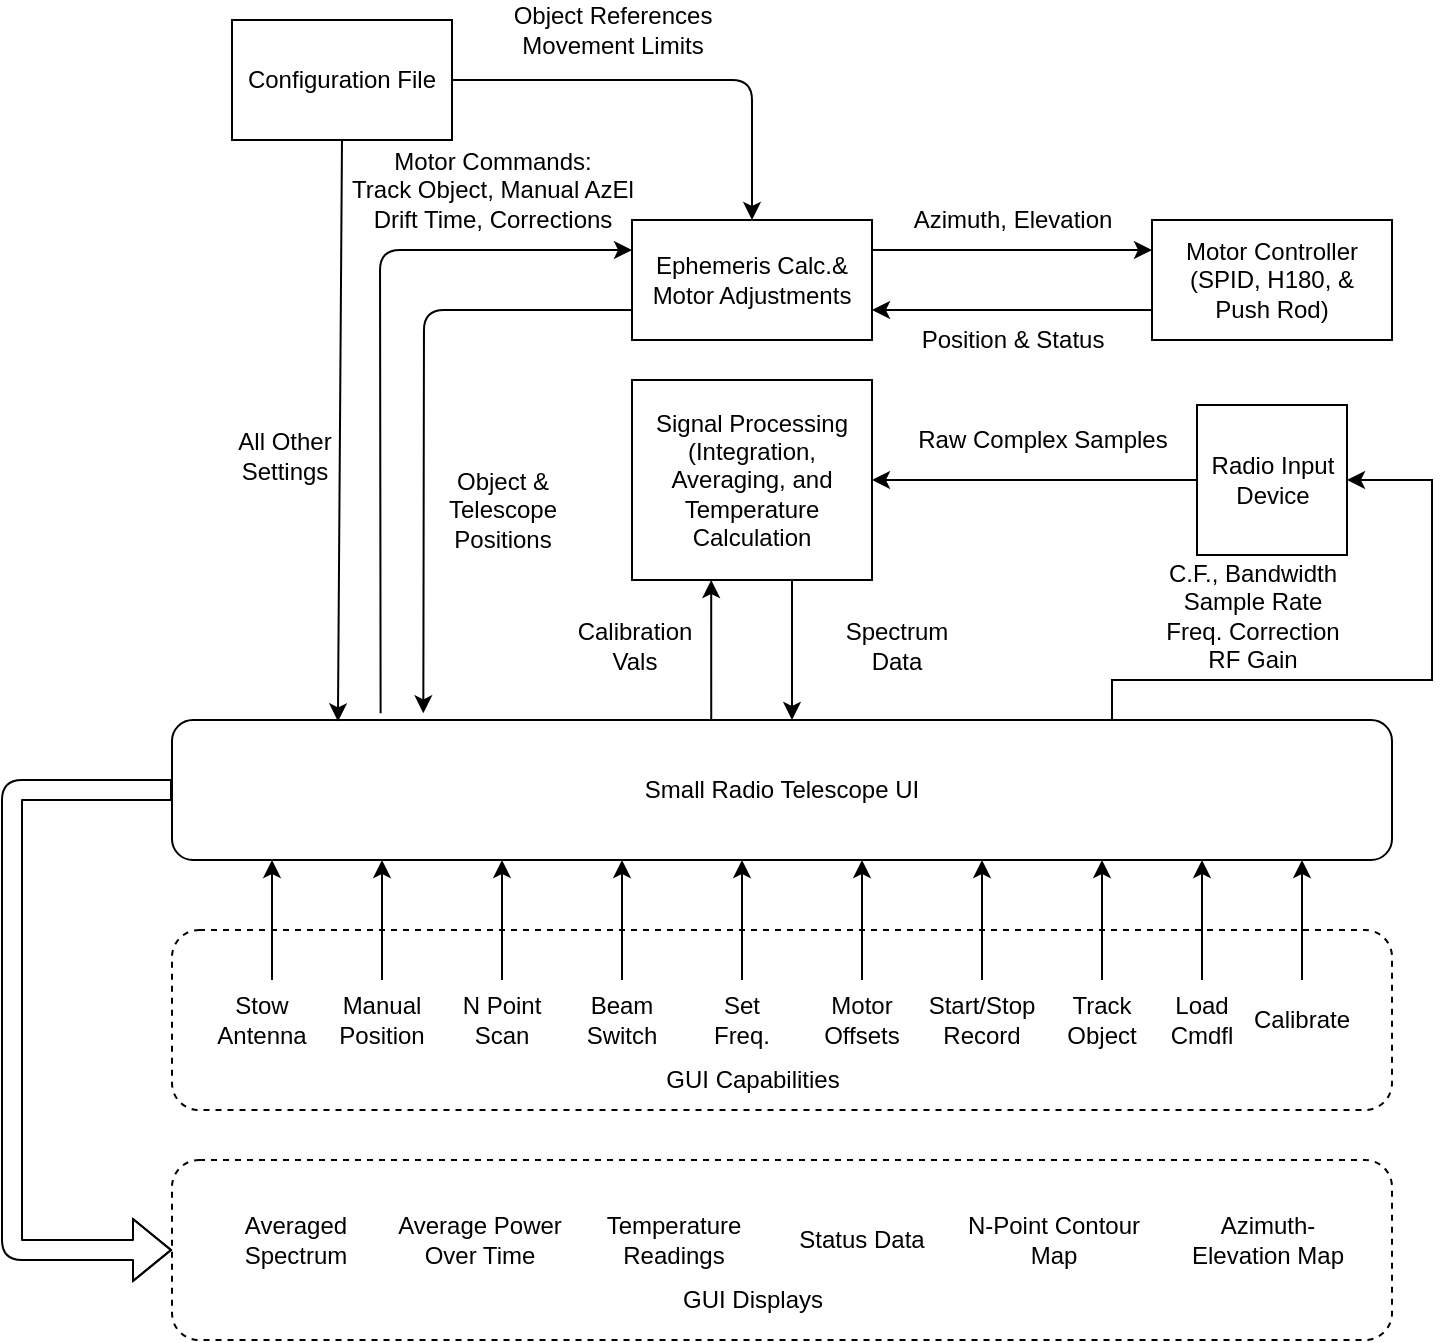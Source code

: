 <mxfile version="13.3.1" type="onedrive"><diagram name="Page-1" id="9f46799a-70d6-7492-0946-bef42562c5a5"><mxGraphModel dx="1323" dy="559" grid="1" gridSize="10" guides="1" tooltips="1" connect="1" arrows="1" fold="1" page="1" pageScale="1" pageWidth="1100" pageHeight="850" background="#ffffff" math="0" shadow="0"><root><mxCell id="0"/><mxCell id="1" parent="0"/><mxCell id="YJA4ovF1w-yik0ZoeH3y-1" value="" style="group" vertex="1" connectable="0" parent="1"><mxGeometry x="195" y="90" width="710" height="670" as="geometry"/></mxCell><mxCell id="gK2qt583b-ylBV4D7qWn-1" value="Configuration File" style="rounded=0;whiteSpace=wrap;html=1;" parent="YJA4ovF1w-yik0ZoeH3y-1" vertex="1"><mxGeometry x="110" y="10" width="110" height="60" as="geometry"/></mxCell><mxCell id="gK2qt583b-ylBV4D7qWn-2" value="Ephemeris Calc.&amp;amp; Motor Adjustments" style="rounded=0;whiteSpace=wrap;html=1;" parent="YJA4ovF1w-yik0ZoeH3y-1" vertex="1"><mxGeometry x="310" y="110" width="120" height="60" as="geometry"/></mxCell><mxCell id="gK2qt583b-ylBV4D7qWn-3" value="Motor Controller&lt;br&gt;(SPID, H180, &amp;amp;&lt;br&gt;Push Rod)" style="rounded=0;whiteSpace=wrap;html=1;align=center;" parent="YJA4ovF1w-yik0ZoeH3y-1" vertex="1"><mxGeometry x="570" y="110" width="120" height="60" as="geometry"/></mxCell><mxCell id="gK2qt583b-ylBV4D7qWn-4" value="" style="endArrow=classic;html=1;exitX=1;exitY=0.5;exitDx=0;exitDy=0;" parent="YJA4ovF1w-yik0ZoeH3y-1" source="gK2qt583b-ylBV4D7qWn-1" edge="1"><mxGeometry width="50" height="50" relative="1" as="geometry"><mxPoint x="590" y="290" as="sourcePoint"/><mxPoint x="370" y="110" as="targetPoint"/><Array as="points"><mxPoint x="370" y="40"/></Array></mxGeometry></mxCell><mxCell id="gK2qt583b-ylBV4D7qWn-5" value="Object References&lt;br&gt;Movement Limits" style="text;html=1;align=center;verticalAlign=middle;resizable=0;points=[];autosize=1;" parent="YJA4ovF1w-yik0ZoeH3y-1" vertex="1"><mxGeometry x="240" width="120" height="30" as="geometry"/></mxCell><mxCell id="gK2qt583b-ylBV4D7qWn-6" value="" style="endArrow=classic;html=1;exitX=1;exitY=0.25;exitDx=0;exitDy=0;entryX=0;entryY=0.25;entryDx=0;entryDy=0;" parent="YJA4ovF1w-yik0ZoeH3y-1" source="gK2qt583b-ylBV4D7qWn-2" target="gK2qt583b-ylBV4D7qWn-3" edge="1"><mxGeometry width="50" height="50" relative="1" as="geometry"><mxPoint x="510" y="250" as="sourcePoint"/><mxPoint x="560" y="200" as="targetPoint"/></mxGeometry></mxCell><mxCell id="gK2qt583b-ylBV4D7qWn-7" value="" style="endArrow=classic;html=1;exitX=0;exitY=0.75;exitDx=0;exitDy=0;entryX=1;entryY=0.75;entryDx=0;entryDy=0;" parent="YJA4ovF1w-yik0ZoeH3y-1" source="gK2qt583b-ylBV4D7qWn-3" target="gK2qt583b-ylBV4D7qWn-2" edge="1"><mxGeometry width="50" height="50" relative="1" as="geometry"><mxPoint x="510" y="260" as="sourcePoint"/><mxPoint x="560" y="210" as="targetPoint"/></mxGeometry></mxCell><mxCell id="gK2qt583b-ylBV4D7qWn-8" value="Azimuth, Elevation" style="text;html=1;align=center;verticalAlign=middle;resizable=0;points=[];autosize=1;" parent="YJA4ovF1w-yik0ZoeH3y-1" vertex="1"><mxGeometry x="440" y="100" width="120" height="20" as="geometry"/></mxCell><mxCell id="gK2qt583b-ylBV4D7qWn-9" value="Position &amp;amp; Status" style="text;html=1;align=center;verticalAlign=middle;resizable=0;points=[];autosize=1;" parent="YJA4ovF1w-yik0ZoeH3y-1" vertex="1"><mxGeometry x="445" y="160" width="110" height="20" as="geometry"/></mxCell><mxCell id="gK2qt583b-ylBV4D7qWn-11" value="Signal Processing&lt;br&gt;(Integration, Averaging, and Temperature Calculation" style="rounded=0;whiteSpace=wrap;html=1;" parent="YJA4ovF1w-yik0ZoeH3y-1" vertex="1"><mxGeometry x="310" y="190" width="120" height="100" as="geometry"/></mxCell><mxCell id="gK2qt583b-ylBV4D7qWn-13" value="Radio Input Device" style="whiteSpace=wrap;html=1;aspect=fixed;" parent="YJA4ovF1w-yik0ZoeH3y-1" vertex="1"><mxGeometry x="592.5" y="202.5" width="75" height="75" as="geometry"/></mxCell><mxCell id="gK2qt583b-ylBV4D7qWn-14" value="" style="endArrow=classic;html=1;exitX=0;exitY=0.5;exitDx=0;exitDy=0;entryX=1;entryY=0.5;entryDx=0;entryDy=0;" parent="YJA4ovF1w-yik0ZoeH3y-1" source="gK2qt583b-ylBV4D7qWn-13" target="gK2qt583b-ylBV4D7qWn-11" edge="1"><mxGeometry width="50" height="50" relative="1" as="geometry"><mxPoint x="460" y="200" as="sourcePoint"/><mxPoint x="510" y="150" as="targetPoint"/></mxGeometry></mxCell><mxCell id="gK2qt583b-ylBV4D7qWn-15" value="Raw Complex Samples" style="text;html=1;align=center;verticalAlign=middle;resizable=0;points=[];autosize=1;" parent="YJA4ovF1w-yik0ZoeH3y-1" vertex="1"><mxGeometry x="445" y="210" width="140" height="20" as="geometry"/></mxCell><mxCell id="gK2qt583b-ylBV4D7qWn-44" value="" style="edgeStyle=orthogonalEdgeStyle;rounded=0;orthogonalLoop=1;jettySize=auto;html=1;entryX=1;entryY=0.5;entryDx=0;entryDy=0;" parent="YJA4ovF1w-yik0ZoeH3y-1" source="gK2qt583b-ylBV4D7qWn-16" target="gK2qt583b-ylBV4D7qWn-13" edge="1"><mxGeometry relative="1" as="geometry"><mxPoint x="770" y="395" as="targetPoint"/><Array as="points"><mxPoint x="550" y="340"/><mxPoint x="710" y="340"/><mxPoint x="710" y="240"/></Array></mxGeometry></mxCell><mxCell id="gK2qt583b-ylBV4D7qWn-16" value="Small Radio Telescope UI" style="rounded=1;whiteSpace=wrap;html=1;" parent="YJA4ovF1w-yik0ZoeH3y-1" vertex="1"><mxGeometry x="80" y="360" width="610" height="70" as="geometry"/></mxCell><mxCell id="gK2qt583b-ylBV4D7qWn-17" value="" style="rounded=1;whiteSpace=wrap;html=1;dashed=1;" parent="YJA4ovF1w-yik0ZoeH3y-1" vertex="1"><mxGeometry x="80" y="465" width="610" height="90" as="geometry"/></mxCell><mxCell id="gK2qt583b-ylBV4D7qWn-18" value="" style="endArrow=classic;html=1;exitX=0.5;exitY=1;exitDx=0;exitDy=0;entryX=0.136;entryY=0.01;entryDx=0;entryDy=0;entryPerimeter=0;" parent="YJA4ovF1w-yik0ZoeH3y-1" source="gK2qt583b-ylBV4D7qWn-1" target="gK2qt583b-ylBV4D7qWn-16" edge="1"><mxGeometry width="50" height="50" relative="1" as="geometry"><mxPoint x="460" y="250" as="sourcePoint"/><mxPoint x="510" y="200" as="targetPoint"/></mxGeometry></mxCell><mxCell id="gK2qt583b-ylBV4D7qWn-19" value="" style="endArrow=classic;html=1;exitX=0.171;exitY=-0.048;exitDx=0;exitDy=0;exitPerimeter=0;entryX=0;entryY=0.25;entryDx=0;entryDy=0;" parent="YJA4ovF1w-yik0ZoeH3y-1" source="gK2qt583b-ylBV4D7qWn-16" target="gK2qt583b-ylBV4D7qWn-2" edge="1"><mxGeometry width="50" height="50" relative="1" as="geometry"><mxPoint x="460" y="250" as="sourcePoint"/><mxPoint x="200" y="120" as="targetPoint"/><Array as="points"><mxPoint x="184" y="125"/></Array></mxGeometry></mxCell><mxCell id="gK2qt583b-ylBV4D7qWn-41" value="" style="edgeStyle=orthogonalEdgeStyle;rounded=0;orthogonalLoop=1;jettySize=auto;html=1;" parent="YJA4ovF1w-yik0ZoeH3y-1" source="gK2qt583b-ylBV4D7qWn-11" target="gK2qt583b-ylBV4D7qWn-16" edge="1"><mxGeometry relative="1" as="geometry"><Array as="points"><mxPoint x="390" y="310"/><mxPoint x="390" y="310"/></Array></mxGeometry></mxCell><mxCell id="gK2qt583b-ylBV4D7qWn-22" value="" style="endArrow=classic;html=1;exitX=0;exitY=0.75;exitDx=0;exitDy=0;entryX=0.206;entryY=-0.048;entryDx=0;entryDy=0;entryPerimeter=0;" parent="YJA4ovF1w-yik0ZoeH3y-1" source="gK2qt583b-ylBV4D7qWn-2" target="gK2qt583b-ylBV4D7qWn-16" edge="1"><mxGeometry width="50" height="50" relative="1" as="geometry"><mxPoint x="460" y="250" as="sourcePoint"/><mxPoint x="510" y="200" as="targetPoint"/><Array as="points"><mxPoint x="206" y="155"/></Array></mxGeometry></mxCell><mxCell id="gK2qt583b-ylBV4D7qWn-23" value="Object &amp;amp; &lt;br&gt;Telescope&lt;br&gt;Positions" style="text;html=1;align=center;verticalAlign=middle;resizable=0;points=[];autosize=1;" parent="YJA4ovF1w-yik0ZoeH3y-1" vertex="1"><mxGeometry x="210" y="230" width="70" height="50" as="geometry"/></mxCell><mxCell id="gK2qt583b-ylBV4D7qWn-25" value="Motor Commands:&lt;br&gt;Track Object, Manual AzEl&lt;br&gt;Drift Time, Corrections" style="text;html=1;align=center;verticalAlign=middle;resizable=0;points=[];autosize=1;" parent="YJA4ovF1w-yik0ZoeH3y-1" vertex="1"><mxGeometry x="160" y="70" width="160" height="50" as="geometry"/></mxCell><mxCell id="gK2qt583b-ylBV4D7qWn-30" value="" style="edgeStyle=orthogonalEdgeStyle;rounded=0;orthogonalLoop=1;jettySize=auto;html=1;" parent="YJA4ovF1w-yik0ZoeH3y-1" source="gK2qt583b-ylBV4D7qWn-27" target="gK2qt583b-ylBV4D7qWn-16" edge="1"><mxGeometry relative="1" as="geometry"><Array as="points"><mxPoint x="130" y="460"/><mxPoint x="130" y="460"/></Array></mxGeometry></mxCell><mxCell id="gK2qt583b-ylBV4D7qWn-27" value="Stow Antenna" style="text;html=1;strokeColor=none;fillColor=none;align=center;verticalAlign=middle;whiteSpace=wrap;rounded=0;dashed=1;" parent="YJA4ovF1w-yik0ZoeH3y-1" vertex="1"><mxGeometry x="100" y="490" width="50" height="40" as="geometry"/></mxCell><mxCell id="gK2qt583b-ylBV4D7qWn-48" value="" style="edgeStyle=orthogonalEdgeStyle;rounded=0;orthogonalLoop=1;jettySize=auto;html=1;" parent="YJA4ovF1w-yik0ZoeH3y-1" source="gK2qt583b-ylBV4D7qWn-31" target="gK2qt583b-ylBV4D7qWn-16" edge="1"><mxGeometry relative="1" as="geometry"><Array as="points"><mxPoint x="185" y="450"/><mxPoint x="185" y="450"/></Array></mxGeometry></mxCell><mxCell id="gK2qt583b-ylBV4D7qWn-31" value="Manual&lt;br&gt;Position" style="text;html=1;strokeColor=none;fillColor=none;align=center;verticalAlign=middle;whiteSpace=wrap;rounded=0;dashed=1;" parent="YJA4ovF1w-yik0ZoeH3y-1" vertex="1"><mxGeometry x="160" y="490" width="50" height="40" as="geometry"/></mxCell><mxCell id="gK2qt583b-ylBV4D7qWn-49" value="" style="edgeStyle=orthogonalEdgeStyle;rounded=0;orthogonalLoop=1;jettySize=auto;html=1;" parent="YJA4ovF1w-yik0ZoeH3y-1" source="gK2qt583b-ylBV4D7qWn-32" target="gK2qt583b-ylBV4D7qWn-16" edge="1"><mxGeometry relative="1" as="geometry"><Array as="points"><mxPoint x="245" y="450"/><mxPoint x="245" y="450"/></Array></mxGeometry></mxCell><mxCell id="gK2qt583b-ylBV4D7qWn-32" value="N Point&lt;br&gt;Scan" style="text;html=1;strokeColor=none;fillColor=none;align=center;verticalAlign=middle;whiteSpace=wrap;rounded=0;dashed=1;" parent="YJA4ovF1w-yik0ZoeH3y-1" vertex="1"><mxGeometry x="220" y="490" width="50" height="40" as="geometry"/></mxCell><mxCell id="gK2qt583b-ylBV4D7qWn-51" value="" style="edgeStyle=orthogonalEdgeStyle;rounded=0;orthogonalLoop=1;jettySize=auto;html=1;" parent="YJA4ovF1w-yik0ZoeH3y-1" source="gK2qt583b-ylBV4D7qWn-33" target="gK2qt583b-ylBV4D7qWn-16" edge="1"><mxGeometry relative="1" as="geometry"><Array as="points"><mxPoint x="305" y="450"/><mxPoint x="305" y="450"/></Array></mxGeometry></mxCell><mxCell id="gK2qt583b-ylBV4D7qWn-33" value="Beam&lt;br&gt;Switch" style="text;html=1;strokeColor=none;fillColor=none;align=center;verticalAlign=middle;whiteSpace=wrap;rounded=0;dashed=1;" parent="YJA4ovF1w-yik0ZoeH3y-1" vertex="1"><mxGeometry x="280" y="490" width="50" height="40" as="geometry"/></mxCell><mxCell id="gK2qt583b-ylBV4D7qWn-52" value="" style="edgeStyle=orthogonalEdgeStyle;rounded=0;orthogonalLoop=1;jettySize=auto;html=1;" parent="YJA4ovF1w-yik0ZoeH3y-1" source="gK2qt583b-ylBV4D7qWn-34" target="gK2qt583b-ylBV4D7qWn-16" edge="1"><mxGeometry relative="1" as="geometry"><Array as="points"><mxPoint x="365" y="450"/><mxPoint x="365" y="450"/></Array></mxGeometry></mxCell><mxCell id="gK2qt583b-ylBV4D7qWn-34" value="Set&lt;br&gt;Freq." style="text;html=1;strokeColor=none;fillColor=none;align=center;verticalAlign=middle;whiteSpace=wrap;rounded=0;dashed=1;" parent="YJA4ovF1w-yik0ZoeH3y-1" vertex="1"><mxGeometry x="340" y="490" width="50" height="40" as="geometry"/></mxCell><mxCell id="gK2qt583b-ylBV4D7qWn-53" value="" style="edgeStyle=orthogonalEdgeStyle;rounded=0;orthogonalLoop=1;jettySize=auto;html=1;" parent="YJA4ovF1w-yik0ZoeH3y-1" source="gK2qt583b-ylBV4D7qWn-35" target="gK2qt583b-ylBV4D7qWn-16" edge="1"><mxGeometry relative="1" as="geometry"><Array as="points"><mxPoint x="425" y="440"/><mxPoint x="425" y="440"/></Array></mxGeometry></mxCell><mxCell id="gK2qt583b-ylBV4D7qWn-35" value="Motor Offsets" style="text;html=1;strokeColor=none;fillColor=none;align=center;verticalAlign=middle;whiteSpace=wrap;rounded=0;dashed=1;" parent="YJA4ovF1w-yik0ZoeH3y-1" vertex="1"><mxGeometry x="400" y="490" width="50" height="40" as="geometry"/></mxCell><mxCell id="gK2qt583b-ylBV4D7qWn-54" value="" style="edgeStyle=orthogonalEdgeStyle;rounded=0;orthogonalLoop=1;jettySize=auto;html=1;" parent="YJA4ovF1w-yik0ZoeH3y-1" source="gK2qt583b-ylBV4D7qWn-36" target="gK2qt583b-ylBV4D7qWn-16" edge="1"><mxGeometry relative="1" as="geometry"><Array as="points"><mxPoint x="485" y="450"/><mxPoint x="485" y="450"/></Array></mxGeometry></mxCell><mxCell id="gK2qt583b-ylBV4D7qWn-36" value="Start/Stop&lt;br&gt;Record" style="text;html=1;strokeColor=none;fillColor=none;align=center;verticalAlign=middle;whiteSpace=wrap;rounded=0;dashed=1;" parent="YJA4ovF1w-yik0ZoeH3y-1" vertex="1"><mxGeometry x="460" y="490" width="50" height="40" as="geometry"/></mxCell><mxCell id="gK2qt583b-ylBV4D7qWn-55" value="" style="edgeStyle=orthogonalEdgeStyle;rounded=0;orthogonalLoop=1;jettySize=auto;html=1;" parent="YJA4ovF1w-yik0ZoeH3y-1" source="gK2qt583b-ylBV4D7qWn-37" target="gK2qt583b-ylBV4D7qWn-16" edge="1"><mxGeometry relative="1" as="geometry"><Array as="points"><mxPoint x="545" y="460"/><mxPoint x="545" y="460"/></Array></mxGeometry></mxCell><mxCell id="gK2qt583b-ylBV4D7qWn-37" value="Track Object" style="text;html=1;strokeColor=none;fillColor=none;align=center;verticalAlign=middle;whiteSpace=wrap;rounded=0;dashed=1;" parent="YJA4ovF1w-yik0ZoeH3y-1" vertex="1"><mxGeometry x="520" y="490" width="50" height="40" as="geometry"/></mxCell><mxCell id="gK2qt583b-ylBV4D7qWn-58" value="" style="edgeStyle=orthogonalEdgeStyle;rounded=0;orthogonalLoop=1;jettySize=auto;html=1;" parent="YJA4ovF1w-yik0ZoeH3y-1" source="gK2qt583b-ylBV4D7qWn-39" target="gK2qt583b-ylBV4D7qWn-16" edge="1"><mxGeometry relative="1" as="geometry"><Array as="points"><mxPoint x="595" y="460"/><mxPoint x="595" y="460"/></Array></mxGeometry></mxCell><mxCell id="gK2qt583b-ylBV4D7qWn-39" value="Load&lt;br&gt;Cmdfl" style="text;html=1;strokeColor=none;fillColor=none;align=center;verticalAlign=middle;whiteSpace=wrap;rounded=0;dashed=1;" parent="YJA4ovF1w-yik0ZoeH3y-1" vertex="1"><mxGeometry x="570" y="490" width="50" height="40" as="geometry"/></mxCell><mxCell id="gK2qt583b-ylBV4D7qWn-45" value="C.F., Bandwidth&lt;br&gt;Sample Rate&lt;br&gt;Freq. Correction&lt;br&gt;RF Gain" style="text;html=1;align=center;verticalAlign=middle;resizable=0;points=[];autosize=1;" parent="YJA4ovF1w-yik0ZoeH3y-1" vertex="1"><mxGeometry x="570" y="277.5" width="100" height="60" as="geometry"/></mxCell><mxCell id="gK2qt583b-ylBV4D7qWn-59" value="" style="edgeStyle=orthogonalEdgeStyle;rounded=0;orthogonalLoop=1;jettySize=auto;html=1;" parent="YJA4ovF1w-yik0ZoeH3y-1" source="gK2qt583b-ylBV4D7qWn-47" target="gK2qt583b-ylBV4D7qWn-16" edge="1"><mxGeometry relative="1" as="geometry"><Array as="points"><mxPoint x="645" y="440"/><mxPoint x="645" y="440"/></Array></mxGeometry></mxCell><mxCell id="gK2qt583b-ylBV4D7qWn-47" value="Calibrate" style="text;html=1;strokeColor=none;fillColor=none;align=center;verticalAlign=middle;whiteSpace=wrap;rounded=0;dashed=1;" parent="YJA4ovF1w-yik0ZoeH3y-1" vertex="1"><mxGeometry x="620" y="490" width="50" height="40" as="geometry"/></mxCell><mxCell id="gK2qt583b-ylBV4D7qWn-60" value="All Other&lt;br&gt;Settings" style="text;html=1;align=center;verticalAlign=middle;resizable=0;points=[];autosize=1;" parent="YJA4ovF1w-yik0ZoeH3y-1" vertex="1"><mxGeometry x="106" y="213" width="60" height="30" as="geometry"/></mxCell><mxCell id="gK2qt583b-ylBV4D7qWn-61" value="GUI Capabilities" style="text;html=1;align=center;verticalAlign=middle;resizable=0;points=[];autosize=1;" parent="YJA4ovF1w-yik0ZoeH3y-1" vertex="1"><mxGeometry x="320" y="530" width="100" height="20" as="geometry"/></mxCell><mxCell id="gK2qt583b-ylBV4D7qWn-62" value="" style="rounded=1;whiteSpace=wrap;html=1;dashed=1;" parent="YJA4ovF1w-yik0ZoeH3y-1" vertex="1"><mxGeometry x="80" y="580" width="610" height="90" as="geometry"/></mxCell><mxCell id="gK2qt583b-ylBV4D7qWn-63" value="" style="shape=flexArrow;endArrow=classic;html=1;exitX=0;exitY=0.5;exitDx=0;exitDy=0;entryX=0;entryY=0.5;entryDx=0;entryDy=0;" parent="YJA4ovF1w-yik0ZoeH3y-1" source="gK2qt583b-ylBV4D7qWn-16" target="gK2qt583b-ylBV4D7qWn-62" edge="1"><mxGeometry width="50" height="50" relative="1" as="geometry"><mxPoint x="-10" y="430" as="sourcePoint"/><mxPoint x="-40" y="650" as="targetPoint"/><Array as="points"><mxPoint y="395"/><mxPoint y="625"/></Array></mxGeometry></mxCell><mxCell id="gK2qt583b-ylBV4D7qWn-64" value="GUI Displays" style="text;html=1;align=center;verticalAlign=middle;resizable=0;points=[];autosize=1;" parent="YJA4ovF1w-yik0ZoeH3y-1" vertex="1"><mxGeometry x="325" y="640" width="90" height="20" as="geometry"/></mxCell><mxCell id="gK2qt583b-ylBV4D7qWn-65" value="Average Power&lt;br&gt;Over Time" style="text;html=1;strokeColor=none;fillColor=none;align=center;verticalAlign=middle;whiteSpace=wrap;rounded=0;dashed=1;" parent="YJA4ovF1w-yik0ZoeH3y-1" vertex="1"><mxGeometry x="182" y="600" width="104" height="40" as="geometry"/></mxCell><mxCell id="gK2qt583b-ylBV4D7qWn-66" value="Averaged Spectrum" style="text;html=1;strokeColor=none;fillColor=none;align=center;verticalAlign=middle;whiteSpace=wrap;rounded=0;dashed=1;" parent="YJA4ovF1w-yik0ZoeH3y-1" vertex="1"><mxGeometry x="90" y="600" width="104" height="40" as="geometry"/></mxCell><mxCell id="gK2qt583b-ylBV4D7qWn-67" value="Temperature&lt;br&gt;Readings" style="text;html=1;strokeColor=none;fillColor=none;align=center;verticalAlign=middle;whiteSpace=wrap;rounded=0;dashed=1;" parent="YJA4ovF1w-yik0ZoeH3y-1" vertex="1"><mxGeometry x="276" y="600" width="110" height="40" as="geometry"/></mxCell><mxCell id="gK2qt583b-ylBV4D7qWn-68" value="Status Data" style="text;html=1;strokeColor=none;fillColor=none;align=center;verticalAlign=middle;whiteSpace=wrap;rounded=0;dashed=1;" parent="YJA4ovF1w-yik0ZoeH3y-1" vertex="1"><mxGeometry x="373" y="600" width="104" height="40" as="geometry"/></mxCell><mxCell id="gK2qt583b-ylBV4D7qWn-69" value="N-Point Contour Map" style="text;html=1;strokeColor=none;fillColor=none;align=center;verticalAlign=middle;whiteSpace=wrap;rounded=0;dashed=1;" parent="YJA4ovF1w-yik0ZoeH3y-1" vertex="1"><mxGeometry x="469" y="600" width="104" height="40" as="geometry"/></mxCell><mxCell id="gK2qt583b-ylBV4D7qWn-70" value="Azimuth-&lt;br&gt;Elevation Map" style="text;html=1;strokeColor=none;fillColor=none;align=center;verticalAlign=middle;whiteSpace=wrap;rounded=0;dashed=1;" parent="YJA4ovF1w-yik0ZoeH3y-1" vertex="1"><mxGeometry x="576" y="600" width="104" height="40" as="geometry"/></mxCell><mxCell id="k1OoP2pBlZL_J_JIRab6-3" value="Spectrum&lt;br&gt;Data" style="text;html=1;align=center;verticalAlign=middle;resizable=0;points=[];autosize=1;" parent="YJA4ovF1w-yik0ZoeH3y-1" vertex="1"><mxGeometry x="407" y="307.5" width="70" height="30" as="geometry"/></mxCell><mxCell id="k1OoP2pBlZL_J_JIRab6-4" value="Calibration&lt;br&gt;Vals" style="text;html=1;align=center;verticalAlign=middle;resizable=0;points=[];autosize=1;" parent="YJA4ovF1w-yik0ZoeH3y-1" vertex="1"><mxGeometry x="276" y="307.5" width="70" height="30" as="geometry"/></mxCell><mxCell id="gK2qt583b-ylBV4D7qWn-42" value="" style="edgeStyle=orthogonalEdgeStyle;rounded=0;orthogonalLoop=1;jettySize=auto;html=1;exitX=0.442;exitY=0;exitDx=0;exitDy=0;exitPerimeter=0;" parent="YJA4ovF1w-yik0ZoeH3y-1" source="gK2qt583b-ylBV4D7qWn-16" target="gK2qt583b-ylBV4D7qWn-11" edge="1"><mxGeometry relative="1" as="geometry"><Array as="points"><mxPoint x="350" y="310"/><mxPoint x="350" y="310"/></Array><mxPoint x="360" y="330" as="sourcePoint"/></mxGeometry></mxCell></root></mxGraphModel></diagram></mxfile>